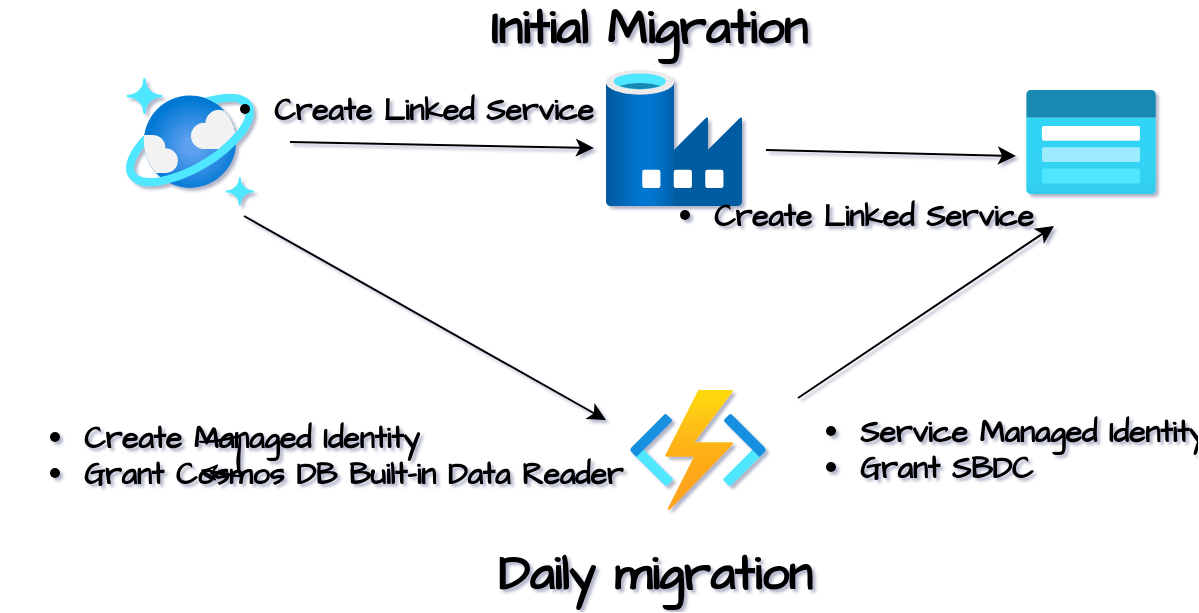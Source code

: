 <mxfile version="28.0.7">
  <diagram name="Page-1" id="zWdtuW_SkndJjkcT9o-N">
    <mxGraphModel grid="0" page="1" gridSize="10" guides="1" tooltips="1" connect="0" arrows="1" fold="1" pageScale="1" pageWidth="827" pageHeight="1169" background="none" math="0" shadow="1">
      <root>
        <mxCell id="0" />
        <mxCell id="1" parent="0" />
        <mxCell id="wcI3-6qMLWqPk6CU8tgB-1" value="" style="image;aspect=fixed;html=1;points=[];align=center;fontSize=12;image=img/lib/azure2/databases/Azure_Cosmos_DB.svg;labelBackgroundColor=none;sketch=1;curveFitting=1;jiggle=2;rounded=0;" vertex="1" parent="1">
          <mxGeometry x="170" y="144" width="64" height="64" as="geometry" />
        </mxCell>
        <mxCell id="wcI3-6qMLWqPk6CU8tgB-2" value="" style="image;aspect=fixed;html=1;points=[];align=center;fontSize=12;image=img/lib/azure2/compute/Function_Apps.svg;labelBackgroundColor=none;sketch=1;curveFitting=1;jiggle=2;rounded=0;" vertex="1" parent="1">
          <mxGeometry x="422" y="300" width="68" height="60" as="geometry" />
        </mxCell>
        <mxCell id="wcI3-6qMLWqPk6CU8tgB-3" value="" style="image;aspect=fixed;html=1;points=[];align=center;fontSize=12;image=img/lib/azure2/databases/Data_Factory.svg;labelBackgroundColor=none;sketch=1;curveFitting=1;jiggle=2;rounded=0;" vertex="1" parent="1">
          <mxGeometry x="410" y="140" width="68" height="68" as="geometry" />
        </mxCell>
        <mxCell id="wcI3-6qMLWqPk6CU8tgB-4" value="" style="image;aspect=fixed;html=1;points=[];align=center;fontSize=12;image=img/lib/azure2/storage/Storage_Accounts_Classic.svg;labelBackgroundColor=none;sketch=1;curveFitting=1;jiggle=2;rounded=0;" vertex="1" parent="1">
          <mxGeometry x="620" y="150" width="65" height="52" as="geometry" />
        </mxCell>
        <mxCell id="wcI3-6qMLWqPk6CU8tgB-8" value="" style="endArrow=classic;html=1;rounded=0;hachureGap=4;fontFamily=Architects Daughter;fontSource=https%3A%2F%2Ffonts.googleapis.com%2Fcss%3Ffamily%3DArchitects%2BDaughter;" edge="1" parent="1">
          <mxGeometry width="50" height="50" relative="1" as="geometry">
            <mxPoint x="252" y="176" as="sourcePoint" />
            <mxPoint x="404" y="179" as="targetPoint" />
            <Array as="points" />
          </mxGeometry>
        </mxCell>
        <mxCell id="wcI3-6qMLWqPk6CU8tgB-9" value="" style="endArrow=classic;html=1;rounded=0;hachureGap=4;fontFamily=Architects Daughter;fontSource=https%3A%2F%2Ffonts.googleapis.com%2Fcss%3Ffamily%3DArchitects%2BDaughter;" edge="1" parent="1">
          <mxGeometry width="50" height="50" relative="1" as="geometry">
            <mxPoint x="490" y="180" as="sourcePoint" />
            <mxPoint x="615" y="183" as="targetPoint" />
            <Array as="points" />
          </mxGeometry>
        </mxCell>
        <mxCell id="wcI3-6qMLWqPk6CU8tgB-10" value="" style="endArrow=classic;html=1;rounded=0;hachureGap=4;fontFamily=Architects Daughter;fontSource=https%3A%2F%2Ffonts.googleapis.com%2Fcss%3Ffamily%3DArchitects%2BDaughter;" edge="1" parent="1">
          <mxGeometry width="50" height="50" relative="1" as="geometry">
            <mxPoint x="229" y="213" as="sourcePoint" />
            <mxPoint x="410" y="315" as="targetPoint" />
            <Array as="points" />
          </mxGeometry>
        </mxCell>
        <mxCell id="wcI3-6qMLWqPk6CU8tgB-11" value="" style="endArrow=classic;html=1;rounded=0;hachureGap=4;fontFamily=Architects Daughter;fontSource=https%3A%2F%2Ffonts.googleapis.com%2Fcss%3Ffamily%3DArchitects%2BDaughter;" edge="1" parent="1">
          <mxGeometry width="50" height="50" relative="1" as="geometry">
            <mxPoint x="506" y="304" as="sourcePoint" />
            <mxPoint x="634" y="218" as="targetPoint" />
            <Array as="points" />
          </mxGeometry>
        </mxCell>
        <mxCell id="wcI3-6qMLWqPk6CU8tgB-12" value="Initial Migration" style="text;strokeColor=none;fillColor=none;html=1;fontSize=24;fontStyle=1;verticalAlign=middle;align=center;fontFamily=Architects Daughter;fontSource=https%3A%2F%2Ffonts.googleapis.com%2Fcss%3Ffamily%3DArchitects%2BDaughter;" vertex="1" parent="1">
          <mxGeometry x="387" y="113" width="87" height="13" as="geometry" />
        </mxCell>
        <mxCell id="wcI3-6qMLWqPk6CU8tgB-13" value="Daily migration" style="text;strokeColor=none;fillColor=none;html=1;fontSize=24;fontStyle=1;verticalAlign=middle;align=center;fontFamily=Architects Daughter;fontSource=https%3A%2F%2Ffonts.googleapis.com%2Fcss%3Ffamily%3DArchitects%2BDaughter;" vertex="1" parent="1">
          <mxGeometry x="390" y="386" width="87" height="13" as="geometry" />
        </mxCell>
        <mxCell id="wcI3-6qMLWqPk6CU8tgB-14" value="&lt;ul&gt;&lt;li&gt;&lt;font&gt;Service Managed Identity&lt;/font&gt;&lt;/li&gt;&lt;li&gt;&lt;font&gt;Grant SBDC&amp;nbsp;&lt;/font&gt;&lt;/li&gt;&lt;/ul&gt;" style="text;strokeColor=none;fillColor=none;html=1;fontSize=15;fontStyle=1;verticalAlign=middle;align=left;fontFamily=Architects Daughter;fontSource=https%3A%2F%2Ffonts.googleapis.com%2Fcss%3Ffamily%3DArchitects%2BDaughter;" vertex="1" parent="1">
          <mxGeometry x="495" y="317.5" width="102" height="25" as="geometry" />
        </mxCell>
        <mxCell id="wcI3-6qMLWqPk6CU8tgB-15" value="&lt;ul&gt;&lt;li&gt;Create Managed Identity&lt;/li&gt;&lt;li&gt;Grant&amp;nbsp;Cosmos DB Built-in Data Reader&amp;nbsp;&lt;/li&gt;&lt;/ul&gt;" style="text;strokeColor=none;fillColor=none;html=1;fontSize=15;fontStyle=1;verticalAlign=middle;align=left;fontFamily=Architects Daughter;fontSource=https%3A%2F%2Ffonts.googleapis.com%2Fcss%3Ffamily%3DArchitects%2BDaughter;" vertex="1" parent="1">
          <mxGeometry x="107" y="313" width="100" height="40" as="geometry" />
        </mxCell>
        <mxCell id="wcI3-6qMLWqPk6CU8tgB-16" style="edgeStyle=none;rounded=0;sketch=1;hachureGap=4;jiggle=2;curveFitting=1;orthogonalLoop=1;jettySize=auto;html=1;fontFamily=Architects Daughter;fontSource=https%3A%2F%2Ffonts.googleapis.com%2Fcss%3Ffamily%3DArchitects%2BDaughter;" edge="1" parent="1" source="wcI3-6qMLWqPk6CU8tgB-15" target="wcI3-6qMLWqPk6CU8tgB-15">
          <mxGeometry relative="1" as="geometry" />
        </mxCell>
        <mxCell id="wcI3-6qMLWqPk6CU8tgB-17" value="&lt;span style=&quot;color: rgba(0, 0, 0, 0); font-family: monospace; font-size: 0px; text-align: start;&quot;&gt;%3CmxGraphModel%3E%3Croot%3E%3CmxCell%20id%3D%220%22%2F%3E%3CmxCell%20id%3D%221%22%20parent%3D%220%22%2F%3E%3CmxCell%20id%3D%222%22%20value%3D%22%26lt%3Bul%26gt%3B%26lt%3Bli%26gt%3BCreate%20Managed%20Identity%26lt%3B%2Fli%26gt%3B%26lt%3Bli%26gt%3BGrant%26amp%3Bnbsp%3BCosmos%20DB%20Built-in%20Data%20Reader%26amp%3Bnbsp%3B%26lt%3B%2Fli%26gt%3B%26lt%3B%2Ful%26gt%3B%22%20style%3D%22text%3BstrokeColor%3Dnone%3BfillColor%3Dnone%3Bhtml%3D1%3BfontSize%3D15%3BfontStyle%3D1%3BverticalAlign%3Dmiddle%3Balign%3Dleft%3BfontFamily%3DArchitects%20Daughter%3BfontSource%3Dhttps%253A%252F%252Ffonts.googleapis.com%252Fcss%253Ffamily%253DArchitects%252BDaughter%3B%22%20vertex%3D%221%22%20parent%3D%221%22%3E%3CmxGeometry%20x%3D%22107%22%20y%3D%22313%22%20width%3D%22100%22%20height%3D%2240%22%20as%3D%22geometry%22%2F%3E%3C%2FmxCell%3E%3C%2Froot%3E%3C%2FmxGraphModel%3E&lt;/span&gt;" style="text;html=1;align=center;verticalAlign=middle;resizable=0;points=[];autosize=1;strokeColor=none;fillColor=none;fontFamily=Architects Daughter;fontSource=https%3A%2F%2Ffonts.googleapis.com%2Fcss%3Ffamily%3DArchitects%2BDaughter;" vertex="1" parent="1">
          <mxGeometry x="284" y="138" width="18" height="26" as="geometry" />
        </mxCell>
        <mxCell id="wcI3-6qMLWqPk6CU8tgB-18" value="&lt;ul&gt;&lt;li&gt;Create Linked Service&lt;/li&gt;&lt;/ul&gt;" style="text;strokeColor=none;fillColor=none;html=1;fontSize=15;fontStyle=1;verticalAlign=middle;align=left;fontFamily=Architects Daughter;fontSource=https%3A%2F%2Ffonts.googleapis.com%2Fcss%3Ffamily%3DArchitects%2BDaughter;" vertex="1" parent="1">
          <mxGeometry x="202" y="140" width="100" height="40" as="geometry" />
        </mxCell>
        <mxCell id="wcI3-6qMLWqPk6CU8tgB-20" value="&lt;ul&gt;&lt;li&gt;Create Linked Service&lt;/li&gt;&lt;/ul&gt;" style="text;strokeColor=none;fillColor=none;html=1;fontSize=15;fontStyle=1;verticalAlign=middle;align=left;fontFamily=Architects Daughter;fontSource=https%3A%2F%2Ffonts.googleapis.com%2Fcss%3Ffamily%3DArchitects%2BDaughter;" vertex="1" parent="1">
          <mxGeometry x="422" y="193" width="100" height="40" as="geometry" />
        </mxCell>
      </root>
    </mxGraphModel>
  </diagram>
</mxfile>
